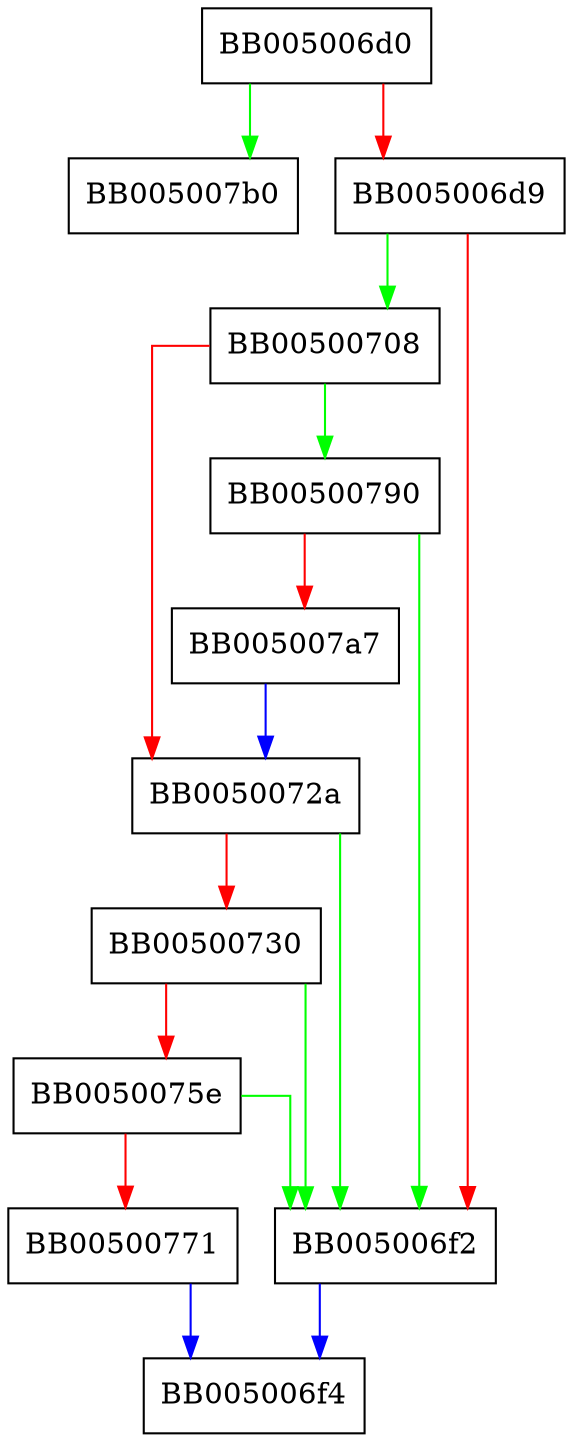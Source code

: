 digraph ossl_quic_lcidm_enrol_odcid {
  node [shape="box"];
  graph [splines=ortho];
  BB005006d0 -> BB005007b0 [color="green"];
  BB005006d0 -> BB005006d9 [color="red"];
  BB005006d9 -> BB00500708 [color="green"];
  BB005006d9 -> BB005006f2 [color="red"];
  BB005006f2 -> BB005006f4 [color="blue"];
  BB00500708 -> BB00500790 [color="green"];
  BB00500708 -> BB0050072a [color="red"];
  BB0050072a -> BB005006f2 [color="green"];
  BB0050072a -> BB00500730 [color="red"];
  BB00500730 -> BB005006f2 [color="green"];
  BB00500730 -> BB0050075e [color="red"];
  BB0050075e -> BB005006f2 [color="green"];
  BB0050075e -> BB00500771 [color="red"];
  BB00500771 -> BB005006f4 [color="blue"];
  BB00500790 -> BB005006f2 [color="green"];
  BB00500790 -> BB005007a7 [color="red"];
  BB005007a7 -> BB0050072a [color="blue"];
}